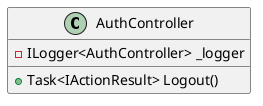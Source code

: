 @startuml

' Controller
class AuthController {
  -ILogger<AuthController> _logger
  +Task<IActionResult> Logout()
}

@enduml